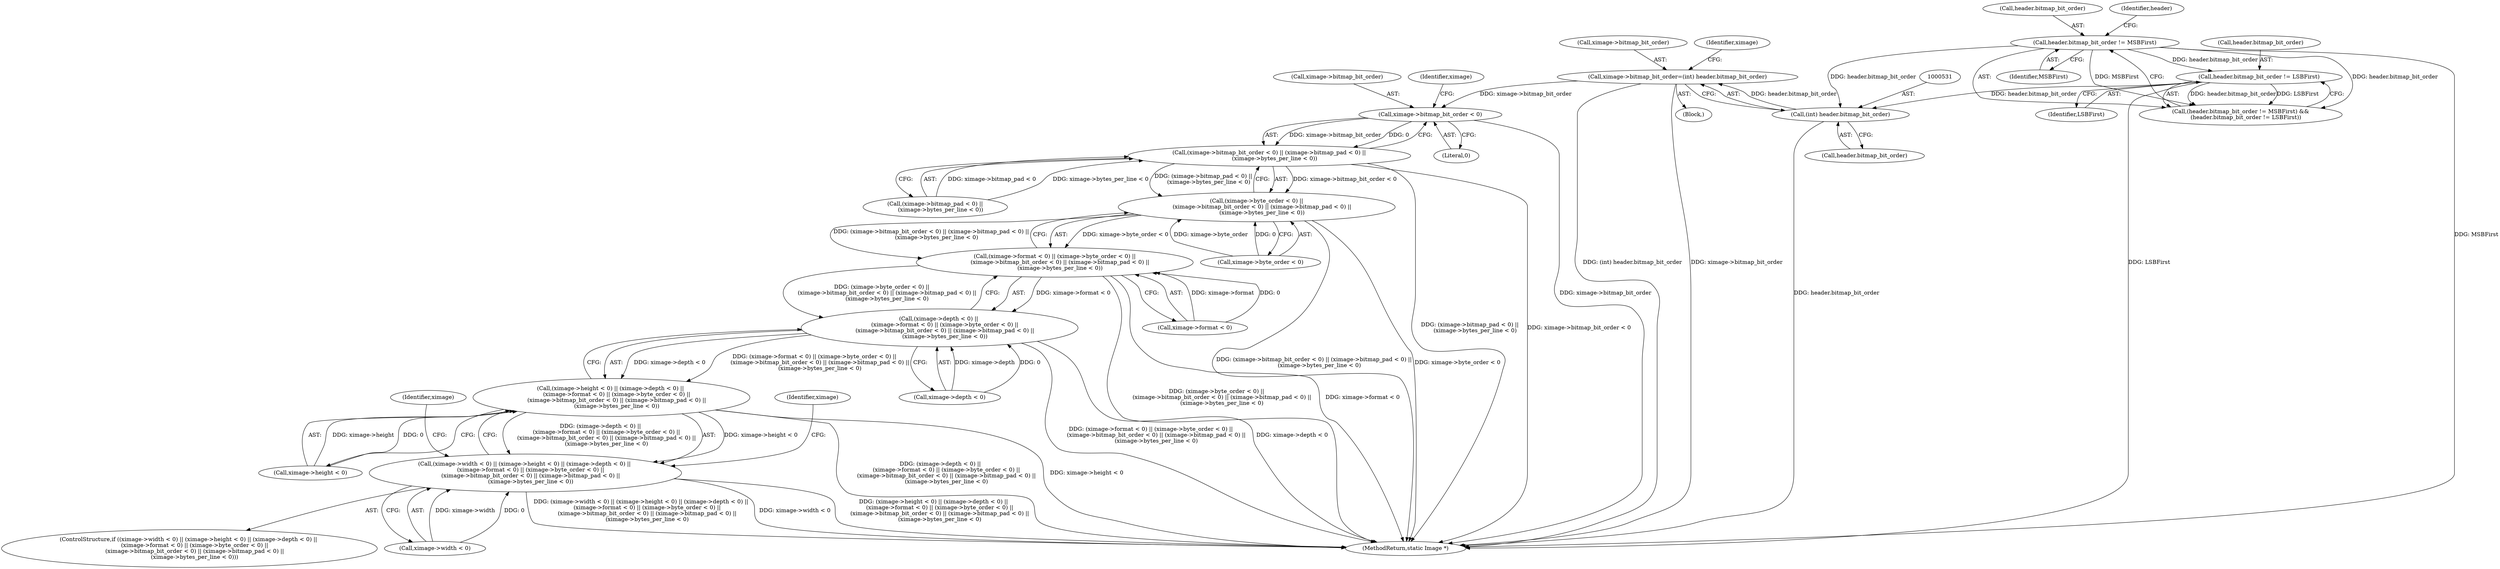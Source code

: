 digraph "0_ImageMagick6_f663dfb8431c97d95682a2b533cca1c8233d21b4@pointer" {
"1000526" [label="(Call,ximage->bitmap_bit_order=(int) header.bitmap_bit_order)"];
"1000530" [label="(Call,(int) header.bitmap_bit_order)"];
"1000268" [label="(Call,header.bitmap_bit_order != MSBFirst)"];
"1000273" [label="(Call,header.bitmap_bit_order != LSBFirst)"];
"1000597" [label="(Call,ximage->bitmap_bit_order < 0)"];
"1000596" [label="(Call,(ximage->bitmap_bit_order < 0) || (ximage->bitmap_pad < 0) ||\n      (ximage->bytes_per_line < 0))"];
"1000590" [label="(Call,(ximage->byte_order < 0) ||\n      (ximage->bitmap_bit_order < 0) || (ximage->bitmap_pad < 0) ||\n      (ximage->bytes_per_line < 0))"];
"1000584" [label="(Call,(ximage->format < 0) || (ximage->byte_order < 0) ||\n      (ximage->bitmap_bit_order < 0) || (ximage->bitmap_pad < 0) ||\n      (ximage->bytes_per_line < 0))"];
"1000578" [label="(Call,(ximage->depth < 0) || \n      (ximage->format < 0) || (ximage->byte_order < 0) ||\n      (ximage->bitmap_bit_order < 0) || (ximage->bitmap_pad < 0) ||\n      (ximage->bytes_per_line < 0))"];
"1000572" [label="(Call,(ximage->height < 0) || (ximage->depth < 0) || \n      (ximage->format < 0) || (ximage->byte_order < 0) ||\n      (ximage->bitmap_bit_order < 0) || (ximage->bitmap_pad < 0) ||\n      (ximage->bytes_per_line < 0))"];
"1000566" [label="(Call,(ximage->width < 0) || (ximage->height < 0) || (ximage->depth < 0) || \n      (ximage->format < 0) || (ximage->byte_order < 0) ||\n      (ximage->bitmap_bit_order < 0) || (ximage->bitmap_pad < 0) ||\n      (ximage->bytes_per_line < 0))"];
"1000573" [label="(Call,ximage->height < 0)"];
"1000567" [label="(Call,ximage->width < 0)"];
"1000277" [label="(Identifier,LSBFirst)"];
"1000267" [label="(Call,(header.bitmap_bit_order != MSBFirst) &&\n      (header.bitmap_bit_order != LSBFirst))"];
"1000572" [label="(Call,(ximage->height < 0) || (ximage->depth < 0) || \n      (ximage->format < 0) || (ximage->byte_order < 0) ||\n      (ximage->bitmap_bit_order < 0) || (ximage->bitmap_pad < 0) ||\n      (ximage->bytes_per_line < 0))"];
"1000591" [label="(Call,ximage->byte_order < 0)"];
"1000273" [label="(Call,header.bitmap_bit_order != LSBFirst)"];
"1000269" [label="(Call,header.bitmap_bit_order)"];
"1000601" [label="(Literal,0)"];
"1000627" [label="(Identifier,ximage)"];
"1000116" [label="(Block,)"];
"1000530" [label="(Call,(int) header.bitmap_bit_order)"];
"1000275" [label="(Identifier,header)"];
"1000527" [label="(Call,ximage->bitmap_bit_order)"];
"1000537" [label="(Identifier,ximage)"];
"1000602" [label="(Call,(ximage->bitmap_pad < 0) ||\n      (ximage->bytes_per_line < 0))"];
"1000579" [label="(Call,ximage->depth < 0)"];
"1000597" [label="(Call,ximage->bitmap_bit_order < 0)"];
"1000532" [label="(Call,header.bitmap_bit_order)"];
"1000615" [label="(Identifier,ximage)"];
"1000272" [label="(Identifier,MSBFirst)"];
"1000584" [label="(Call,(ximage->format < 0) || (ximage->byte_order < 0) ||\n      (ximage->bitmap_bit_order < 0) || (ximage->bitmap_pad < 0) ||\n      (ximage->bytes_per_line < 0))"];
"1000598" [label="(Call,ximage->bitmap_bit_order)"];
"1000605" [label="(Identifier,ximage)"];
"1000268" [label="(Call,header.bitmap_bit_order != MSBFirst)"];
"1001840" [label="(MethodReturn,static Image *)"];
"1000566" [label="(Call,(ximage->width < 0) || (ximage->height < 0) || (ximage->depth < 0) || \n      (ximage->format < 0) || (ximage->byte_order < 0) ||\n      (ximage->bitmap_bit_order < 0) || (ximage->bitmap_pad < 0) ||\n      (ximage->bytes_per_line < 0))"];
"1000585" [label="(Call,ximage->format < 0)"];
"1000565" [label="(ControlStructure,if ((ximage->width < 0) || (ximage->height < 0) || (ximage->depth < 0) || \n      (ximage->format < 0) || (ximage->byte_order < 0) ||\n      (ximage->bitmap_bit_order < 0) || (ximage->bitmap_pad < 0) ||\n      (ximage->bytes_per_line < 0)))"];
"1000578" [label="(Call,(ximage->depth < 0) || \n      (ximage->format < 0) || (ximage->byte_order < 0) ||\n      (ximage->bitmap_bit_order < 0) || (ximage->bitmap_pad < 0) ||\n      (ximage->bytes_per_line < 0))"];
"1000596" [label="(Call,(ximage->bitmap_bit_order < 0) || (ximage->bitmap_pad < 0) ||\n      (ximage->bytes_per_line < 0))"];
"1000274" [label="(Call,header.bitmap_bit_order)"];
"1000590" [label="(Call,(ximage->byte_order < 0) ||\n      (ximage->bitmap_bit_order < 0) || (ximage->bitmap_pad < 0) ||\n      (ximage->bytes_per_line < 0))"];
"1000526" [label="(Call,ximage->bitmap_bit_order=(int) header.bitmap_bit_order)"];
"1000526" -> "1000116"  [label="AST: "];
"1000526" -> "1000530"  [label="CFG: "];
"1000527" -> "1000526"  [label="AST: "];
"1000530" -> "1000526"  [label="AST: "];
"1000537" -> "1000526"  [label="CFG: "];
"1000526" -> "1001840"  [label="DDG: (int) header.bitmap_bit_order"];
"1000526" -> "1001840"  [label="DDG: ximage->bitmap_bit_order"];
"1000530" -> "1000526"  [label="DDG: header.bitmap_bit_order"];
"1000526" -> "1000597"  [label="DDG: ximage->bitmap_bit_order"];
"1000530" -> "1000532"  [label="CFG: "];
"1000531" -> "1000530"  [label="AST: "];
"1000532" -> "1000530"  [label="AST: "];
"1000530" -> "1001840"  [label="DDG: header.bitmap_bit_order"];
"1000268" -> "1000530"  [label="DDG: header.bitmap_bit_order"];
"1000273" -> "1000530"  [label="DDG: header.bitmap_bit_order"];
"1000268" -> "1000267"  [label="AST: "];
"1000268" -> "1000272"  [label="CFG: "];
"1000269" -> "1000268"  [label="AST: "];
"1000272" -> "1000268"  [label="AST: "];
"1000275" -> "1000268"  [label="CFG: "];
"1000267" -> "1000268"  [label="CFG: "];
"1000268" -> "1001840"  [label="DDG: MSBFirst"];
"1000268" -> "1000267"  [label="DDG: header.bitmap_bit_order"];
"1000268" -> "1000267"  [label="DDG: MSBFirst"];
"1000268" -> "1000273"  [label="DDG: header.bitmap_bit_order"];
"1000273" -> "1000267"  [label="AST: "];
"1000273" -> "1000277"  [label="CFG: "];
"1000274" -> "1000273"  [label="AST: "];
"1000277" -> "1000273"  [label="AST: "];
"1000267" -> "1000273"  [label="CFG: "];
"1000273" -> "1001840"  [label="DDG: LSBFirst"];
"1000273" -> "1000267"  [label="DDG: header.bitmap_bit_order"];
"1000273" -> "1000267"  [label="DDG: LSBFirst"];
"1000597" -> "1000596"  [label="AST: "];
"1000597" -> "1000601"  [label="CFG: "];
"1000598" -> "1000597"  [label="AST: "];
"1000601" -> "1000597"  [label="AST: "];
"1000605" -> "1000597"  [label="CFG: "];
"1000596" -> "1000597"  [label="CFG: "];
"1000597" -> "1001840"  [label="DDG: ximage->bitmap_bit_order"];
"1000597" -> "1000596"  [label="DDG: ximage->bitmap_bit_order"];
"1000597" -> "1000596"  [label="DDG: 0"];
"1000596" -> "1000590"  [label="AST: "];
"1000596" -> "1000602"  [label="CFG: "];
"1000602" -> "1000596"  [label="AST: "];
"1000590" -> "1000596"  [label="CFG: "];
"1000596" -> "1001840"  [label="DDG: (ximage->bitmap_pad < 0) ||\n      (ximage->bytes_per_line < 0)"];
"1000596" -> "1001840"  [label="DDG: ximage->bitmap_bit_order < 0"];
"1000596" -> "1000590"  [label="DDG: ximage->bitmap_bit_order < 0"];
"1000596" -> "1000590"  [label="DDG: (ximage->bitmap_pad < 0) ||\n      (ximage->bytes_per_line < 0)"];
"1000602" -> "1000596"  [label="DDG: ximage->bitmap_pad < 0"];
"1000602" -> "1000596"  [label="DDG: ximage->bytes_per_line < 0"];
"1000590" -> "1000584"  [label="AST: "];
"1000590" -> "1000591"  [label="CFG: "];
"1000591" -> "1000590"  [label="AST: "];
"1000584" -> "1000590"  [label="CFG: "];
"1000590" -> "1001840"  [label="DDG: (ximage->bitmap_bit_order < 0) || (ximage->bitmap_pad < 0) ||\n      (ximage->bytes_per_line < 0)"];
"1000590" -> "1001840"  [label="DDG: ximage->byte_order < 0"];
"1000590" -> "1000584"  [label="DDG: ximage->byte_order < 0"];
"1000590" -> "1000584"  [label="DDG: (ximage->bitmap_bit_order < 0) || (ximage->bitmap_pad < 0) ||\n      (ximage->bytes_per_line < 0)"];
"1000591" -> "1000590"  [label="DDG: ximage->byte_order"];
"1000591" -> "1000590"  [label="DDG: 0"];
"1000584" -> "1000578"  [label="AST: "];
"1000584" -> "1000585"  [label="CFG: "];
"1000585" -> "1000584"  [label="AST: "];
"1000578" -> "1000584"  [label="CFG: "];
"1000584" -> "1001840"  [label="DDG: (ximage->byte_order < 0) ||\n      (ximage->bitmap_bit_order < 0) || (ximage->bitmap_pad < 0) ||\n      (ximage->bytes_per_line < 0)"];
"1000584" -> "1001840"  [label="DDG: ximage->format < 0"];
"1000584" -> "1000578"  [label="DDG: ximage->format < 0"];
"1000584" -> "1000578"  [label="DDG: (ximage->byte_order < 0) ||\n      (ximage->bitmap_bit_order < 0) || (ximage->bitmap_pad < 0) ||\n      (ximage->bytes_per_line < 0)"];
"1000585" -> "1000584"  [label="DDG: ximage->format"];
"1000585" -> "1000584"  [label="DDG: 0"];
"1000578" -> "1000572"  [label="AST: "];
"1000578" -> "1000579"  [label="CFG: "];
"1000579" -> "1000578"  [label="AST: "];
"1000572" -> "1000578"  [label="CFG: "];
"1000578" -> "1001840"  [label="DDG: ximage->depth < 0"];
"1000578" -> "1001840"  [label="DDG: (ximage->format < 0) || (ximage->byte_order < 0) ||\n      (ximage->bitmap_bit_order < 0) || (ximage->bitmap_pad < 0) ||\n      (ximage->bytes_per_line < 0)"];
"1000578" -> "1000572"  [label="DDG: ximage->depth < 0"];
"1000578" -> "1000572"  [label="DDG: (ximage->format < 0) || (ximage->byte_order < 0) ||\n      (ximage->bitmap_bit_order < 0) || (ximage->bitmap_pad < 0) ||\n      (ximage->bytes_per_line < 0)"];
"1000579" -> "1000578"  [label="DDG: ximage->depth"];
"1000579" -> "1000578"  [label="DDG: 0"];
"1000572" -> "1000566"  [label="AST: "];
"1000572" -> "1000573"  [label="CFG: "];
"1000573" -> "1000572"  [label="AST: "];
"1000566" -> "1000572"  [label="CFG: "];
"1000572" -> "1001840"  [label="DDG: (ximage->depth < 0) || \n      (ximage->format < 0) || (ximage->byte_order < 0) ||\n      (ximage->bitmap_bit_order < 0) || (ximage->bitmap_pad < 0) ||\n      (ximage->bytes_per_line < 0)"];
"1000572" -> "1001840"  [label="DDG: ximage->height < 0"];
"1000572" -> "1000566"  [label="DDG: ximage->height < 0"];
"1000572" -> "1000566"  [label="DDG: (ximage->depth < 0) || \n      (ximage->format < 0) || (ximage->byte_order < 0) ||\n      (ximage->bitmap_bit_order < 0) || (ximage->bitmap_pad < 0) ||\n      (ximage->bytes_per_line < 0)"];
"1000573" -> "1000572"  [label="DDG: ximage->height"];
"1000573" -> "1000572"  [label="DDG: 0"];
"1000566" -> "1000565"  [label="AST: "];
"1000566" -> "1000567"  [label="CFG: "];
"1000567" -> "1000566"  [label="AST: "];
"1000615" -> "1000566"  [label="CFG: "];
"1000627" -> "1000566"  [label="CFG: "];
"1000566" -> "1001840"  [label="DDG: (ximage->width < 0) || (ximage->height < 0) || (ximage->depth < 0) || \n      (ximage->format < 0) || (ximage->byte_order < 0) ||\n      (ximage->bitmap_bit_order < 0) || (ximage->bitmap_pad < 0) ||\n      (ximage->bytes_per_line < 0)"];
"1000566" -> "1001840"  [label="DDG: ximage->width < 0"];
"1000566" -> "1001840"  [label="DDG: (ximage->height < 0) || (ximage->depth < 0) || \n      (ximage->format < 0) || (ximage->byte_order < 0) ||\n      (ximage->bitmap_bit_order < 0) || (ximage->bitmap_pad < 0) ||\n      (ximage->bytes_per_line < 0)"];
"1000567" -> "1000566"  [label="DDG: ximage->width"];
"1000567" -> "1000566"  [label="DDG: 0"];
}

